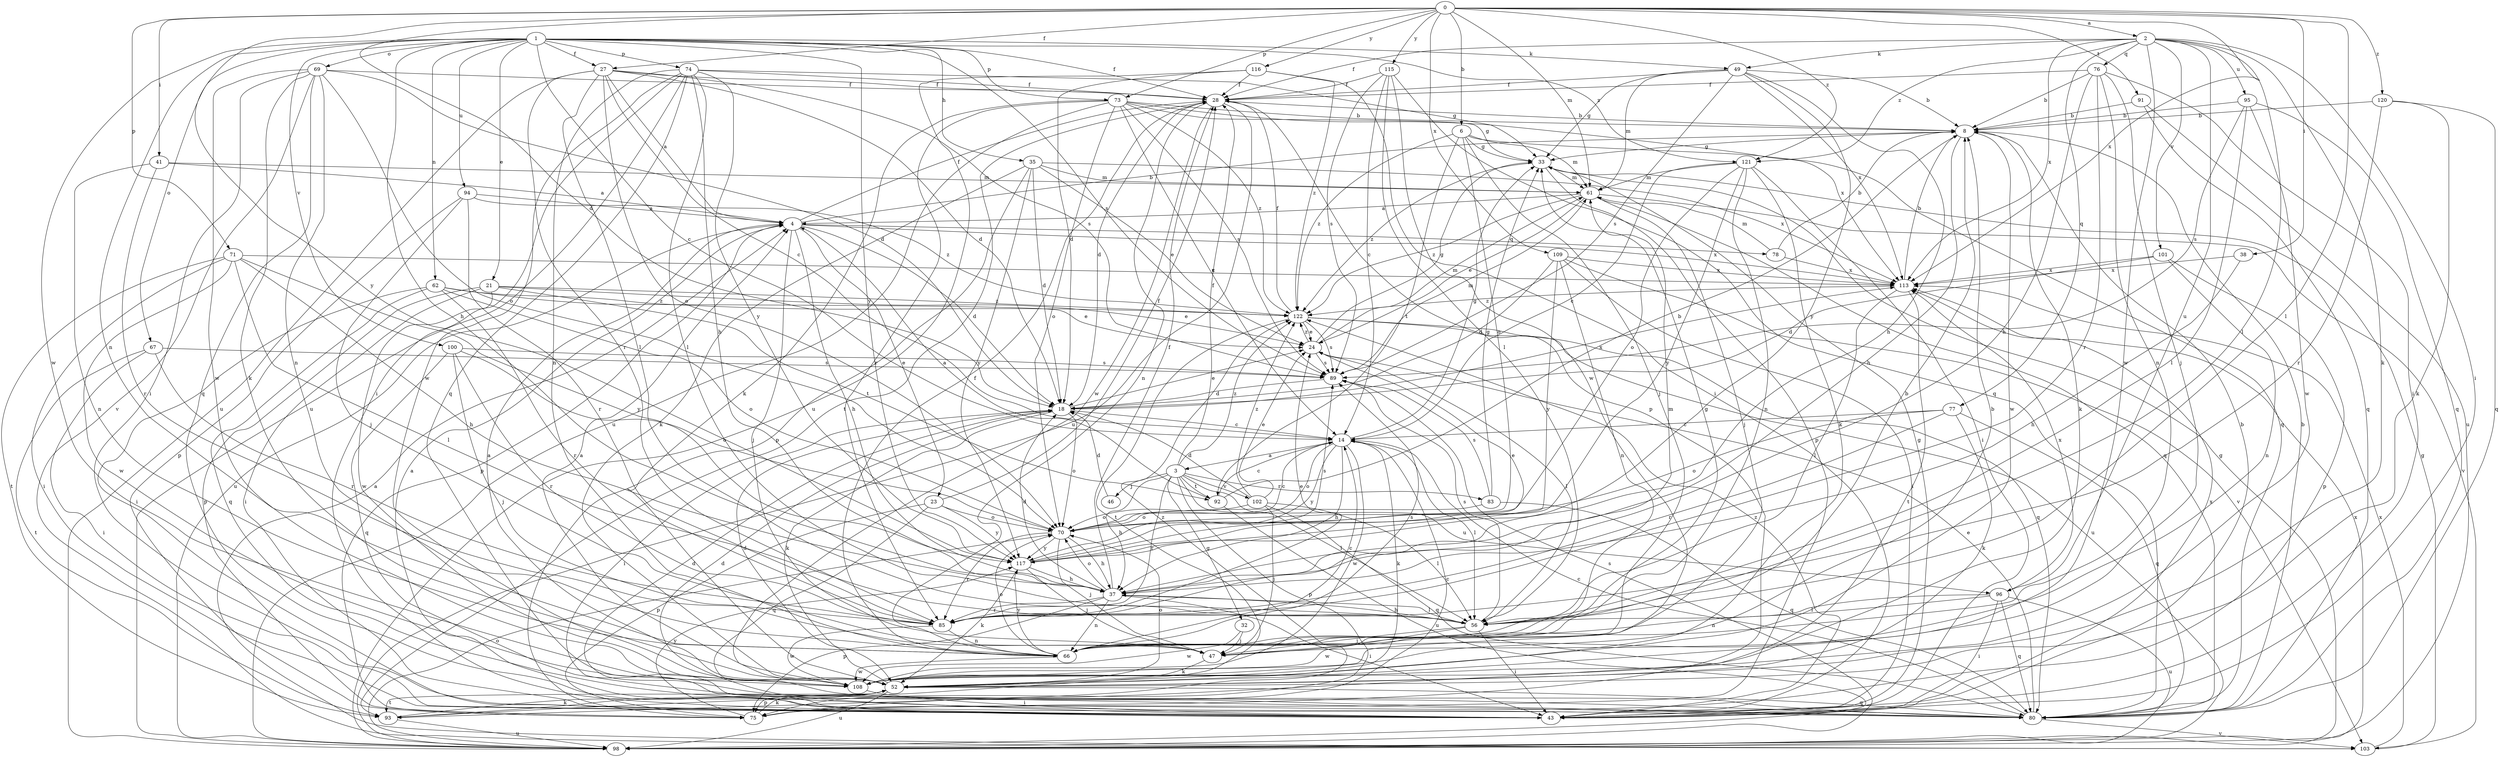 strict digraph  {
0;
1;
2;
3;
4;
6;
8;
14;
18;
21;
23;
24;
27;
28;
32;
33;
35;
37;
38;
41;
43;
46;
47;
49;
52;
56;
61;
62;
66;
67;
69;
70;
71;
73;
74;
75;
76;
77;
78;
80;
83;
85;
89;
91;
92;
93;
94;
95;
96;
98;
100;
101;
102;
103;
108;
109;
113;
115;
116;
117;
120;
121;
122;
0 -> 2  [label=a];
0 -> 6  [label=b];
0 -> 18  [label=d];
0 -> 27  [label=f];
0 -> 38  [label=i];
0 -> 41  [label=i];
0 -> 56  [label=l];
0 -> 61  [label=m];
0 -> 71  [label=p];
0 -> 73  [label=p];
0 -> 91  [label=t];
0 -> 109  [label=x];
0 -> 113  [label=x];
0 -> 115  [label=y];
0 -> 116  [label=y];
0 -> 117  [label=y];
0 -> 120  [label=z];
0 -> 121  [label=z];
1 -> 14  [label=c];
1 -> 21  [label=e];
1 -> 27  [label=f];
1 -> 28  [label=f];
1 -> 35  [label=h];
1 -> 37  [label=h];
1 -> 49  [label=k];
1 -> 62  [label=n];
1 -> 66  [label=n];
1 -> 67  [label=o];
1 -> 69  [label=o];
1 -> 73  [label=p];
1 -> 74  [label=p];
1 -> 89  [label=s];
1 -> 94  [label=u];
1 -> 100  [label=v];
1 -> 108  [label=w];
1 -> 117  [label=y];
1 -> 121  [label=z];
2 -> 28  [label=f];
2 -> 43  [label=i];
2 -> 49  [label=k];
2 -> 52  [label=k];
2 -> 56  [label=l];
2 -> 76  [label=q];
2 -> 77  [label=q];
2 -> 95  [label=u];
2 -> 96  [label=u];
2 -> 101  [label=v];
2 -> 108  [label=w];
2 -> 113  [label=x];
2 -> 121  [label=z];
3 -> 28  [label=f];
3 -> 32  [label=g];
3 -> 37  [label=h];
3 -> 46  [label=j];
3 -> 56  [label=l];
3 -> 75  [label=p];
3 -> 83  [label=r];
3 -> 85  [label=r];
3 -> 92  [label=t];
3 -> 96  [label=u];
3 -> 102  [label=v];
3 -> 122  [label=z];
4 -> 8  [label=b];
4 -> 18  [label=d];
4 -> 23  [label=e];
4 -> 28  [label=f];
4 -> 37  [label=h];
4 -> 47  [label=j];
4 -> 75  [label=p];
4 -> 78  [label=q];
4 -> 98  [label=u];
4 -> 113  [label=x];
6 -> 33  [label=g];
6 -> 47  [label=j];
6 -> 61  [label=m];
6 -> 70  [label=o];
6 -> 80  [label=q];
6 -> 92  [label=t];
6 -> 122  [label=z];
8 -> 33  [label=g];
8 -> 37  [label=h];
8 -> 52  [label=k];
8 -> 108  [label=w];
14 -> 3  [label=a];
14 -> 33  [label=g];
14 -> 37  [label=h];
14 -> 52  [label=k];
14 -> 56  [label=l];
14 -> 70  [label=o];
14 -> 108  [label=w];
14 -> 117  [label=y];
18 -> 14  [label=c];
18 -> 24  [label=e];
18 -> 43  [label=i];
18 -> 52  [label=k];
18 -> 70  [label=o];
18 -> 113  [label=x];
21 -> 24  [label=e];
21 -> 43  [label=i];
21 -> 75  [label=p];
21 -> 92  [label=t];
21 -> 108  [label=w];
21 -> 122  [label=z];
23 -> 28  [label=f];
23 -> 70  [label=o];
23 -> 75  [label=p];
23 -> 80  [label=q];
23 -> 117  [label=y];
24 -> 33  [label=g];
24 -> 56  [label=l];
24 -> 61  [label=m];
24 -> 89  [label=s];
24 -> 122  [label=z];
27 -> 4  [label=a];
27 -> 14  [label=c];
27 -> 18  [label=d];
27 -> 28  [label=f];
27 -> 56  [label=l];
27 -> 70  [label=o];
27 -> 85  [label=r];
27 -> 89  [label=s];
27 -> 98  [label=u];
28 -> 8  [label=b];
28 -> 18  [label=d];
28 -> 66  [label=n];
28 -> 75  [label=p];
28 -> 93  [label=t];
28 -> 98  [label=u];
28 -> 108  [label=w];
32 -> 47  [label=j];
32 -> 108  [label=w];
33 -> 61  [label=m];
33 -> 75  [label=p];
33 -> 122  [label=z];
35 -> 18  [label=d];
35 -> 24  [label=e];
35 -> 52  [label=k];
35 -> 61  [label=m];
35 -> 75  [label=p];
35 -> 113  [label=x];
35 -> 117  [label=y];
37 -> 18  [label=d];
37 -> 28  [label=f];
37 -> 43  [label=i];
37 -> 56  [label=l];
37 -> 66  [label=n];
37 -> 70  [label=o];
37 -> 75  [label=p];
37 -> 85  [label=r];
38 -> 37  [label=h];
38 -> 113  [label=x];
41 -> 4  [label=a];
41 -> 61  [label=m];
41 -> 66  [label=n];
41 -> 85  [label=r];
43 -> 4  [label=a];
43 -> 8  [label=b];
43 -> 18  [label=d];
43 -> 33  [label=g];
43 -> 113  [label=x];
43 -> 122  [label=z];
46 -> 18  [label=d];
47 -> 52  [label=k];
49 -> 8  [label=b];
49 -> 28  [label=f];
49 -> 33  [label=g];
49 -> 37  [label=h];
49 -> 61  [label=m];
49 -> 89  [label=s];
49 -> 113  [label=x];
49 -> 117  [label=y];
52 -> 4  [label=a];
52 -> 18  [label=d];
52 -> 70  [label=o];
52 -> 75  [label=p];
52 -> 80  [label=q];
52 -> 93  [label=t];
52 -> 98  [label=u];
56 -> 37  [label=h];
56 -> 43  [label=i];
56 -> 47  [label=j];
56 -> 89  [label=s];
56 -> 108  [label=w];
61 -> 4  [label=a];
61 -> 24  [label=e];
61 -> 47  [label=j];
61 -> 80  [label=q];
61 -> 103  [label=v];
61 -> 122  [label=z];
62 -> 24  [label=e];
62 -> 43  [label=i];
62 -> 70  [label=o];
62 -> 80  [label=q];
62 -> 85  [label=r];
62 -> 122  [label=z];
66 -> 8  [label=b];
66 -> 14  [label=c];
66 -> 28  [label=f];
66 -> 33  [label=g];
66 -> 70  [label=o];
66 -> 89  [label=s];
66 -> 108  [label=w];
66 -> 117  [label=y];
67 -> 43  [label=i];
67 -> 85  [label=r];
67 -> 89  [label=s];
67 -> 93  [label=t];
69 -> 18  [label=d];
69 -> 28  [label=f];
69 -> 43  [label=i];
69 -> 52  [label=k];
69 -> 66  [label=n];
69 -> 70  [label=o];
69 -> 80  [label=q];
69 -> 103  [label=v];
69 -> 108  [label=w];
70 -> 14  [label=c];
70 -> 37  [label=h];
70 -> 47  [label=j];
70 -> 85  [label=r];
70 -> 117  [label=y];
71 -> 37  [label=h];
71 -> 43  [label=i];
71 -> 56  [label=l];
71 -> 93  [label=t];
71 -> 108  [label=w];
71 -> 113  [label=x];
71 -> 117  [label=y];
73 -> 8  [label=b];
73 -> 14  [label=c];
73 -> 33  [label=g];
73 -> 52  [label=k];
73 -> 70  [label=o];
73 -> 85  [label=r];
73 -> 89  [label=s];
73 -> 98  [label=u];
73 -> 113  [label=x];
73 -> 122  [label=z];
74 -> 28  [label=f];
74 -> 33  [label=g];
74 -> 37  [label=h];
74 -> 43  [label=i];
74 -> 56  [label=l];
74 -> 66  [label=n];
74 -> 80  [label=q];
74 -> 98  [label=u];
74 -> 108  [label=w];
74 -> 117  [label=y];
75 -> 14  [label=c];
75 -> 52  [label=k];
75 -> 117  [label=y];
76 -> 8  [label=b];
76 -> 28  [label=f];
76 -> 37  [label=h];
76 -> 43  [label=i];
76 -> 47  [label=j];
76 -> 66  [label=n];
76 -> 85  [label=r];
77 -> 14  [label=c];
77 -> 52  [label=k];
77 -> 70  [label=o];
77 -> 80  [label=q];
77 -> 85  [label=r];
78 -> 8  [label=b];
78 -> 61  [label=m];
78 -> 113  [label=x];
80 -> 8  [label=b];
80 -> 14  [label=c];
80 -> 18  [label=d];
80 -> 24  [label=e];
80 -> 103  [label=v];
83 -> 33  [label=g];
83 -> 70  [label=o];
83 -> 80  [label=q];
83 -> 89  [label=s];
85 -> 24  [label=e];
85 -> 61  [label=m];
85 -> 66  [label=n];
85 -> 108  [label=w];
89 -> 18  [label=d];
89 -> 61  [label=m];
91 -> 8  [label=b];
91 -> 80  [label=q];
91 -> 98  [label=u];
92 -> 4  [label=a];
92 -> 8  [label=b];
92 -> 14  [label=c];
92 -> 98  [label=u];
93 -> 52  [label=k];
93 -> 98  [label=u];
93 -> 122  [label=z];
94 -> 4  [label=a];
94 -> 47  [label=j];
94 -> 75  [label=p];
94 -> 85  [label=r];
94 -> 122  [label=z];
95 -> 8  [label=b];
95 -> 56  [label=l];
95 -> 80  [label=q];
95 -> 89  [label=s];
95 -> 108  [label=w];
96 -> 43  [label=i];
96 -> 56  [label=l];
96 -> 66  [label=n];
96 -> 80  [label=q];
96 -> 98  [label=u];
96 -> 113  [label=x];
98 -> 33  [label=g];
98 -> 70  [label=o];
98 -> 89  [label=s];
98 -> 113  [label=x];
100 -> 47  [label=j];
100 -> 70  [label=o];
100 -> 80  [label=q];
100 -> 85  [label=r];
100 -> 89  [label=s];
101 -> 18  [label=d];
101 -> 66  [label=n];
101 -> 75  [label=p];
101 -> 113  [label=x];
102 -> 18  [label=d];
102 -> 24  [label=e];
102 -> 47  [label=j];
102 -> 56  [label=l];
102 -> 70  [label=o];
102 -> 80  [label=q];
102 -> 122  [label=z];
103 -> 4  [label=a];
103 -> 33  [label=g];
103 -> 113  [label=x];
108 -> 4  [label=a];
108 -> 8  [label=b];
108 -> 43  [label=i];
109 -> 18  [label=d];
109 -> 43  [label=i];
109 -> 66  [label=n];
109 -> 103  [label=v];
109 -> 113  [label=x];
109 -> 117  [label=y];
113 -> 8  [label=b];
113 -> 56  [label=l];
113 -> 93  [label=t];
113 -> 122  [label=z];
115 -> 14  [label=c];
115 -> 28  [label=f];
115 -> 56  [label=l];
115 -> 80  [label=q];
115 -> 89  [label=s];
115 -> 108  [label=w];
116 -> 18  [label=d];
116 -> 28  [label=f];
116 -> 43  [label=i];
116 -> 98  [label=u];
116 -> 122  [label=z];
117 -> 24  [label=e];
117 -> 37  [label=h];
117 -> 47  [label=j];
117 -> 52  [label=k];
117 -> 89  [label=s];
120 -> 8  [label=b];
120 -> 52  [label=k];
120 -> 80  [label=q];
120 -> 85  [label=r];
121 -> 14  [label=c];
121 -> 43  [label=i];
121 -> 52  [label=k];
121 -> 61  [label=m];
121 -> 66  [label=n];
121 -> 70  [label=o];
121 -> 117  [label=y];
122 -> 24  [label=e];
122 -> 28  [label=f];
122 -> 80  [label=q];
122 -> 89  [label=s];
122 -> 93  [label=t];
122 -> 98  [label=u];
}

